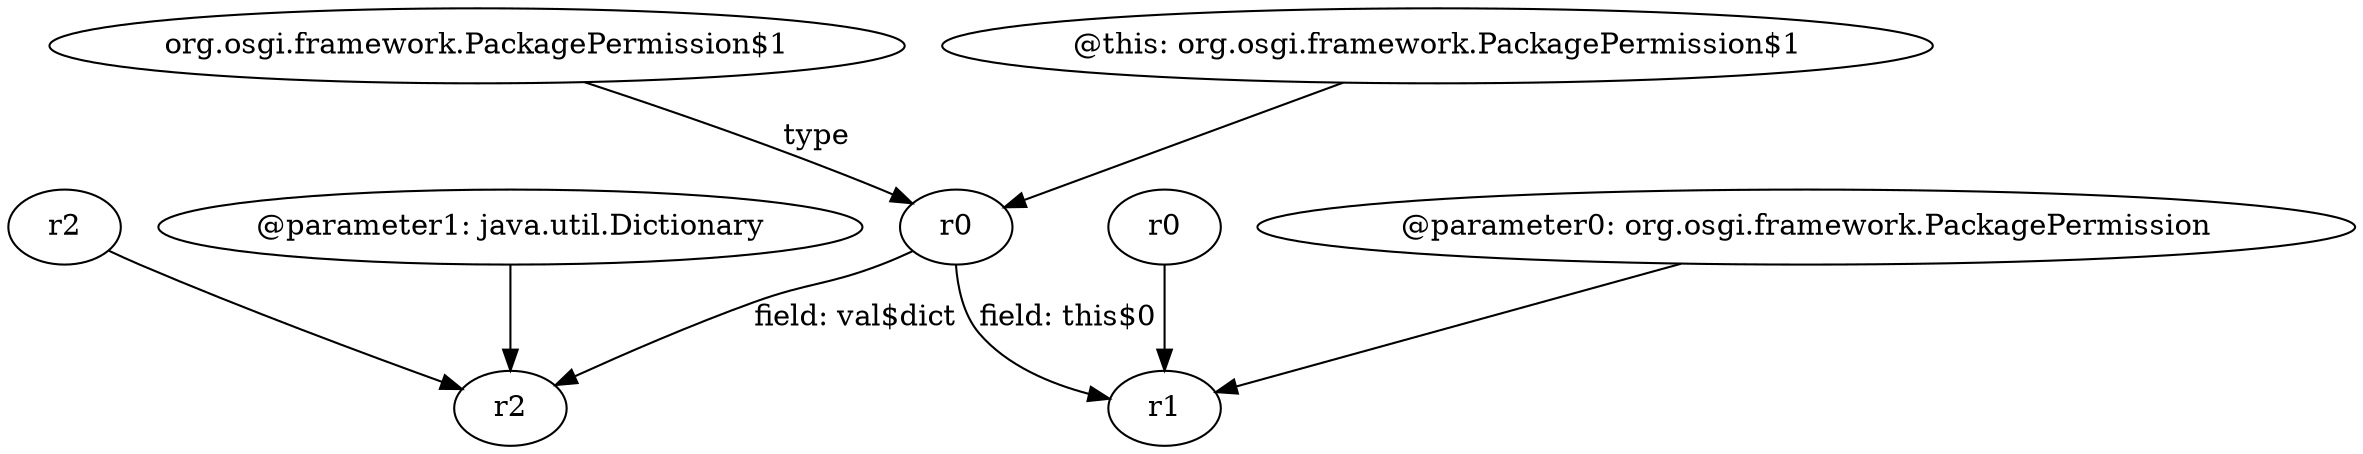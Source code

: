 digraph g {
0[label="r0"]
1[label="r2"]
0->1[label="field: val$dict"]
2[label="org.osgi.framework.PackagePermission$1"]
2->0[label="type"]
3[label="@parameter1: java.util.Dictionary"]
3->1[label=""]
4[label="r1"]
0->4[label="field: this$0"]
5[label="r2"]
5->1[label=""]
6[label="r0"]
6->4[label=""]
7[label="@this: org.osgi.framework.PackagePermission$1"]
7->0[label=""]
8[label="@parameter0: org.osgi.framework.PackagePermission"]
8->4[label=""]
}